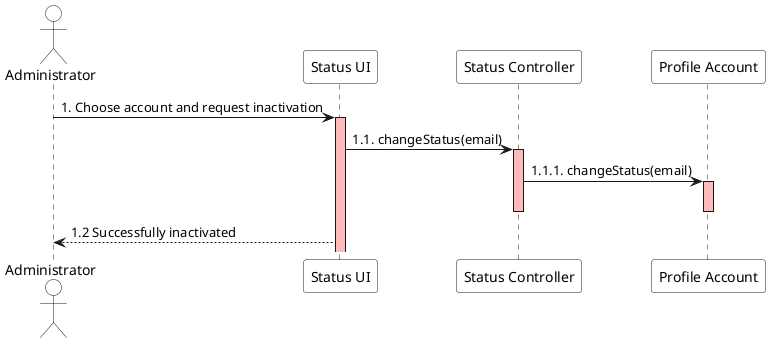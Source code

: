 @startuml

actor Administrator  as Administrator #white
participant "Status UI" as UI #white
participant "Status Controller" as Controller #white
participant "Profile Account" as Account #white

'Administrator ->  Controller : 1.Choose account and request inactivation
Administrator ->  UI : 1. Choose account and request inactivation
activate UI #FFBBBB
'activate Controller #FFBBBB

UI -> Controller: 1.1. changeStatus(email)
activate Controller #FFBBBB
Controller -> Account: 1.1.1. changeStatus(email)
activate Account #FFBBBB
deactivate Account
deactivate Controller

UI --> Administrator: 1.2 Successfully inactivated
@enduml